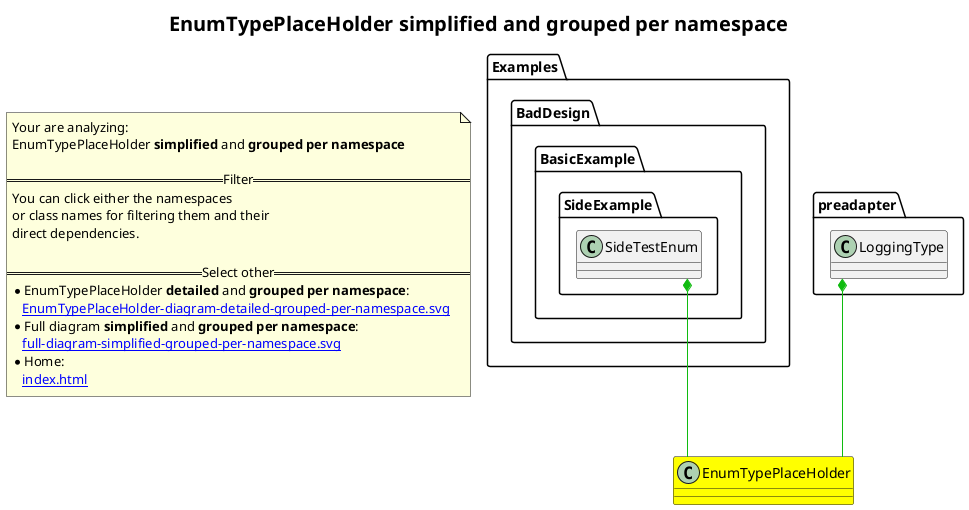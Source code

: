 @startuml
skinparam linetype ortho
title <size:20>EnumTypePlaceHolder **simplified** and **grouped per namespace**</size>
note "Your are analyzing:\nEnumTypePlaceHolder **simplified** and **grouped per namespace**\n\n==Filter==\nYou can click either the namespaces \nor class names for filtering them and their\ndirect dependencies.\n\n==Select other==\n* EnumTypePlaceHolder **detailed** and **grouped per namespace**:\n   [[EnumTypePlaceHolder-diagram-detailed-grouped-per-namespace.svg]]\n* Full diagram **simplified** and **grouped per namespace**:\n   [[full-diagram-simplified-grouped-per-namespace.svg]]\n* Home:\n   [[index.html]]" as FloatingNote
class EnumTypePlaceHolder [[EnumTypePlaceHolder-diagram-simplified-grouped-per-namespace.svg]] #yellow {
}
' Closing all previous_sub_namespace_list namespace None because file analysis is finished.
namespace Examples [[Examples-diagram-simplified-grouped-per-namespace.svg]] {
namespace Examples.BadDesign [[Examples.BadDesign-diagram-simplified-grouped-per-namespace.svg]] {
namespace Examples.BadDesign.BasicExample [[Examples.BadDesign.BasicExample-diagram-simplified-grouped-per-namespace.svg]] {
namespace Examples.BadDesign.BasicExample.SideExample [[Examples.BadDesign.BasicExample.SideExample-diagram-simplified-grouped-per-namespace.svg]] {
      class Examples.BadDesign.BasicExample.SideExample.SideTestEnum [[Examples.BadDesign.BasicExample.SideExample.SideTestEnum-diagram-simplified-grouped-per-namespace.svg]]  {
      }
'Compared namespace Examples.BadDesign.BasicExample.SideExample [[Examples.BadDesign.BasicExample.SideExample-diagram-simplified-grouped-per-namespace.svg]] { with last element of       }
' Closing all previous_sub_namespace_list namespace None because file analysis is finished.
' Closing namespace SideExample
}
' Closing namespace BasicExample
}
' Closing namespace BadDesign
}
' Closing namespace Examples
}
namespace preadapter [[preadapter-diagram-simplified-grouped-per-namespace.svg]] {
class preadapter.LoggingType [[preadapter.LoggingType-diagram-simplified-grouped-per-namespace.svg]]  {
}
'Compared namespace preadapter [[preadapter-diagram-simplified-grouped-per-namespace.svg]] { with last element of }
' Closing all previous_sub_namespace_list namespace None because file analysis is finished.
' Closing namespace preadapter
}
 ' *************************************** 
 ' *************************************** 
 ' *************************************** 
' Class relations extracted from namespace:
' 
' Class relations extracted from namespace:
' Examples.BadDesign.BasicExample.SideExample
Examples.BadDesign.BasicExample.SideExample.SideTestEnum *-[#10BB10]- EnumTypePlaceHolder 
' Class relations extracted from namespace:
' preadapter
preadapter.LoggingType *-[#10BB10]- EnumTypePlaceHolder 
@enduml